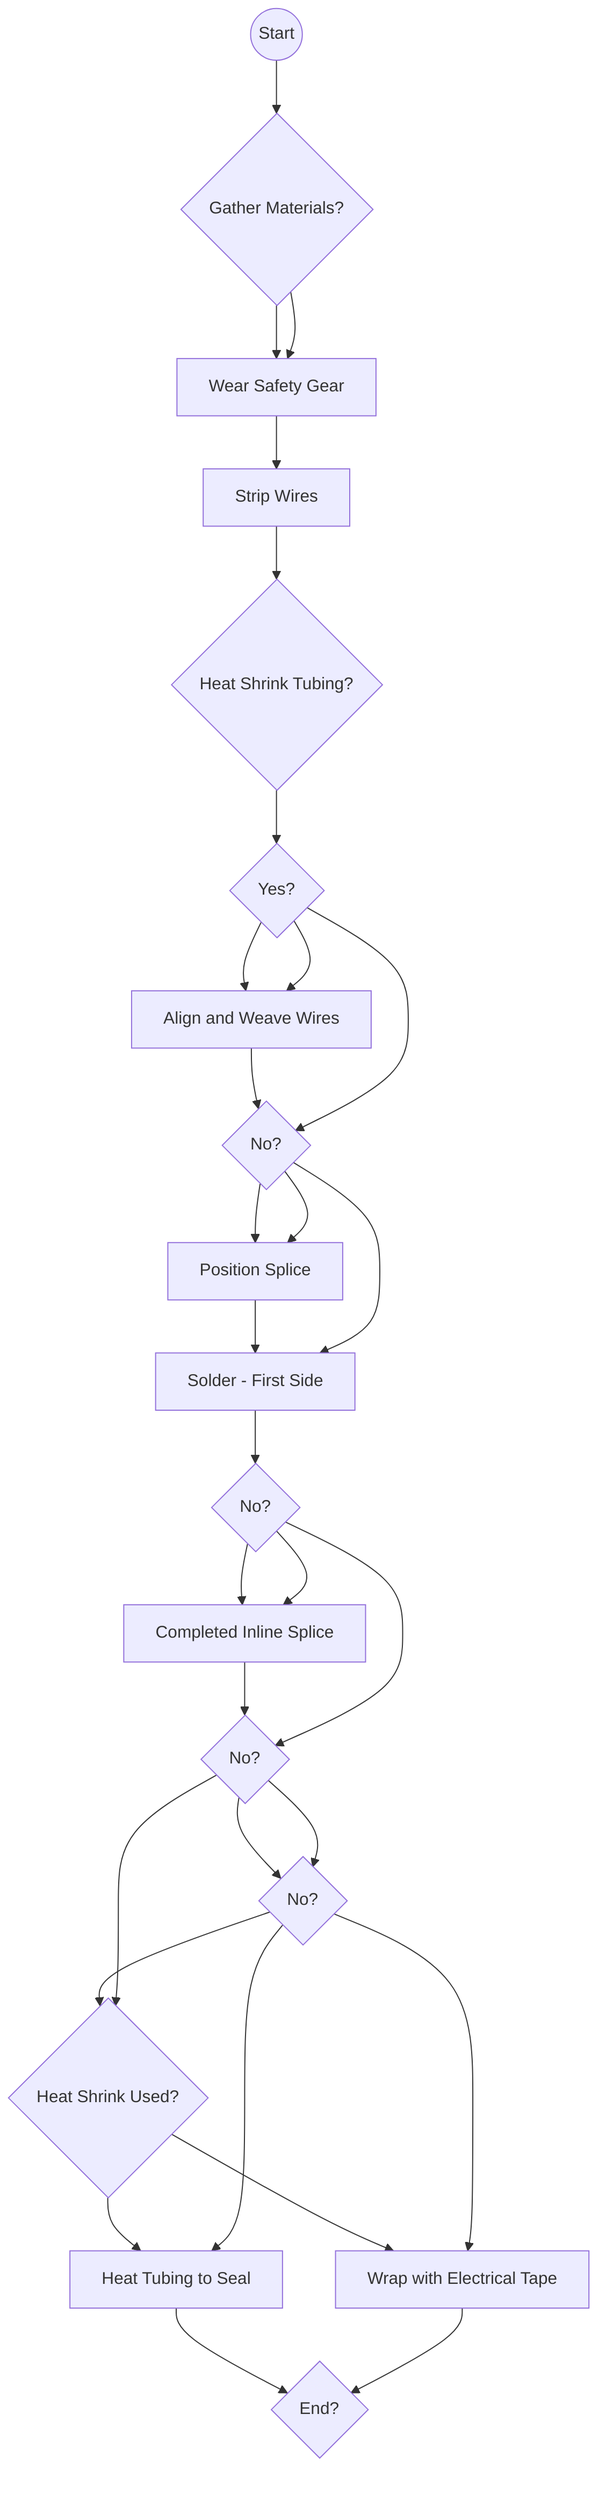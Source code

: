 flowchart TD
A((Start)) --> B[Start]
B --> C[Wear Safety Gear]
C --> D[Strip Wires]
D --> E{Heat Shrink Tubing?}
E --> F{Slide Heat Shrink Tubing?}
F --> G[Align and Weave Wires]
G --> H[Twist Wires]
H --> I[Position Splice]
I --> J[Solder - First Side]
J --> K[Solder - Second Side]
K --> L[Completed Inline Splice]
L --> M[Cool Splice]
M --> N{Insulation Required?}
N --> O{Heat Shrink Used?}
O --> P[Heat Tubing to Seal]
O --> Q[Wrap with Electrical Tape]
P --> Z((End))
Q --> Z
B{Gather Materials?} --> C
F{No?} --> H
F{Yes?} --> G
H{Yes?} --> I
H{No?} --> J
K{Yes?} --> L
K{No?} --> M
M{Yes?} --> N
M{No?} --> O
N{Yes?} --> P
N{No?} --> Q
Z{End?}